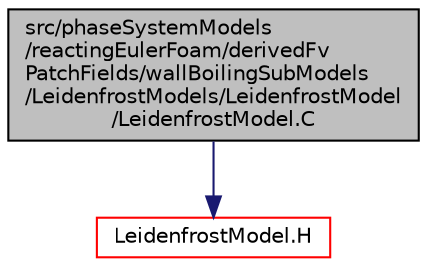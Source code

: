 digraph "src/phaseSystemModels/reactingEulerFoam/derivedFvPatchFields/wallBoilingSubModels/LeidenfrostModels/LeidenfrostModel/LeidenfrostModel.C"
{
  bgcolor="transparent";
  edge [fontname="Helvetica",fontsize="10",labelfontname="Helvetica",labelfontsize="10"];
  node [fontname="Helvetica",fontsize="10",shape=record];
  Node1 [label="src/phaseSystemModels\l/reactingEulerFoam/derivedFv\lPatchFields/wallBoilingSubModels\l/LeidenfrostModels/LeidenfrostModel\l/LeidenfrostModel.C",height=0.2,width=0.4,color="black", fillcolor="grey75", style="filled" fontcolor="black"];
  Node1 -> Node2 [color="midnightblue",fontsize="10",style="solid",fontname="Helvetica"];
  Node2 [label="LeidenfrostModel.H",height=0.2,width=0.4,color="red",URL="$LeidenfrostModel_8H.html"];
}
